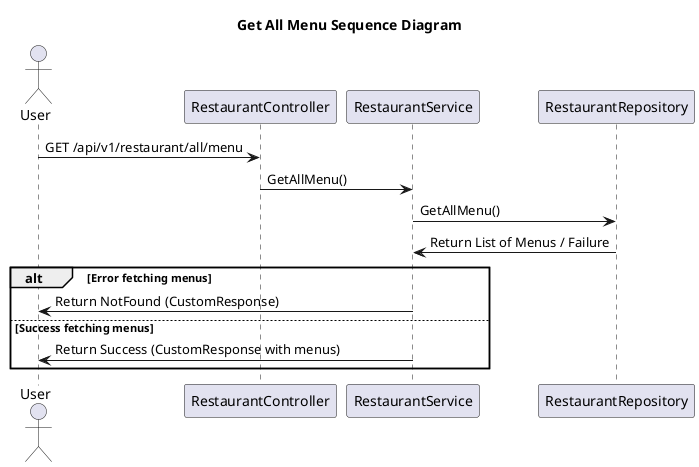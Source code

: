 @startuml
'https://plantuml.com/sequence-diagram
title Get All Menu Sequence Diagram
actor User
participant "RestaurantController" as Controller
participant "RestaurantService" as Service
participant "RestaurantRepository" as Repository

User -> Controller: GET /api/v1/restaurant/all/menu
Controller -> Service: GetAllMenu()

Service -> Repository: GetAllMenu()
Repository -> Service: Return List of Menus / Failure

alt Error fetching menus
    Service -> User: Return NotFound (CustomResponse)
else Success fetching menus
    Service -> User: Return Success (CustomResponse with menus)
end
@enduml
